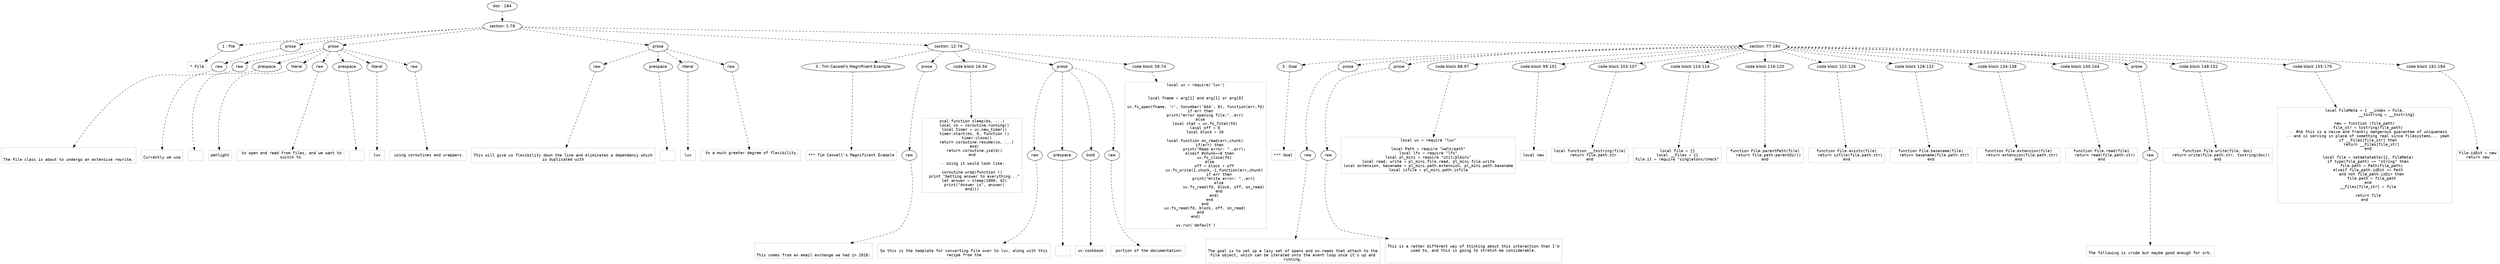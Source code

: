 digraph lpegNode {

node [fontname=Helvetica]
edge [style=dashed]

doc_0 [label="doc - 184"]


doc_0 -> { section_1}
{rank=same; section_1}

section_1 [label="section: 1-76"]


// END RANK doc_0

section_1 -> { header_2 prose_3 prose_4 prose_5 section_6 section_7}
{rank=same; header_2 prose_3 prose_4 prose_5 section_6 section_7}

header_2 [label="1 : File"]

prose_3 [label="prose"]

prose_4 [label="prose"]

prose_5 [label="prose"]

section_6 [label="section: 12-76"]

section_7 [label="section: 77-184"]


// END RANK section_1

header_2 -> leaf_8
leaf_8  [color=Gray,shape=rectangle,fontname=Inconsolata,label="* File"]
// END RANK header_2

prose_3 -> { raw_9}
{rank=same; raw_9}

raw_9 [label="raw"]


// END RANK prose_3

raw_9 -> leaf_10
leaf_10  [color=Gray,shape=rectangle,fontname=Inconsolata,label="

The File class is about to undergo an extensive rewrite.
"]
// END RANK raw_9

prose_4 -> { raw_11 prespace_12 literal_13 raw_14 prespace_15 literal_16 raw_17}
{rank=same; raw_11 prespace_12 literal_13 raw_14 prespace_15 literal_16 raw_17}

raw_11 [label="raw"]

prespace_12 [label="prespace"]

literal_13 [label="literal"]

raw_14 [label="raw"]

prespace_15 [label="prespace"]

literal_16 [label="literal"]

raw_17 [label="raw"]


// END RANK prose_4

raw_11 -> leaf_18
leaf_18  [color=Gray,shape=rectangle,fontname=Inconsolata,label="
Currently we use"]
// END RANK raw_11

prespace_12 -> leaf_19
leaf_19  [color=Gray,shape=rectangle,fontname=Inconsolata,label=" "]
// END RANK prespace_12

literal_13 -> leaf_20
leaf_20  [color=Gray,shape=rectangle,fontname=Inconsolata,label="penlight"]
// END RANK literal_13

raw_14 -> leaf_21
leaf_21  [color=Gray,shape=rectangle,fontname=Inconsolata,label=" to open and read from files, and we want to
switch to"]
// END RANK raw_14

prespace_15 -> leaf_22
leaf_22  [color=Gray,shape=rectangle,fontname=Inconsolata,label=" "]
// END RANK prespace_15

literal_16 -> leaf_23
leaf_23  [color=Gray,shape=rectangle,fontname=Inconsolata,label="luv"]
// END RANK literal_16

raw_17 -> leaf_24
leaf_24  [color=Gray,shape=rectangle,fontname=Inconsolata,label=" using coroutines and wrappers.
"]
// END RANK raw_17

prose_5 -> { raw_25 prespace_26 literal_27 raw_28}
{rank=same; raw_25 prespace_26 literal_27 raw_28}

raw_25 [label="raw"]

prespace_26 [label="prespace"]

literal_27 [label="literal"]

raw_28 [label="raw"]


// END RANK prose_5

raw_25 -> leaf_29
leaf_29  [color=Gray,shape=rectangle,fontname=Inconsolata,label="
This will give us flexibility down the line and eliminates a dependency which
is duplicated with"]
// END RANK raw_25

prespace_26 -> leaf_30
leaf_30  [color=Gray,shape=rectangle,fontname=Inconsolata,label=" "]
// END RANK prespace_26

literal_27 -> leaf_31
leaf_31  [color=Gray,shape=rectangle,fontname=Inconsolata,label="luv"]
// END RANK literal_27

raw_28 -> leaf_32
leaf_32  [color=Gray,shape=rectangle,fontname=Inconsolata,label=" to a much greater degree of flexibility.

"]
// END RANK raw_28

section_6 -> { header_33 prose_34 codeblock_35 prose_36 codeblock_37}
{rank=same; header_33 prose_34 codeblock_35 prose_36 codeblock_37}

header_33 [label="3 : Tim Caswell's Magnificent Example"]

prose_34 [label="prose"]

codeblock_35 [label="code block 16-34"]

prose_36 [label="prose"]

codeblock_37 [label="code block 39-74"]


// END RANK section_6

header_33 -> leaf_38
leaf_38  [color=Gray,shape=rectangle,fontname=Inconsolata,label="*** Tim Caswell's Magnificent Example"]
// END RANK header_33

prose_34 -> { raw_39}
{rank=same; raw_39}

raw_39 [label="raw"]


// END RANK prose_34

raw_39 -> leaf_40
leaf_40  [color=Gray,shape=rectangle,fontname=Inconsolata,label="

This comes from an email exchange we had in 2018:
"]
// END RANK raw_39

codeblock_35 -> leaf_41
leaf_41  [color=Gray,shape=rectangle,fontname=Inconsolata,label="ocal function sleep(ms, ...)
  local co = coroutine.running()
  local timer = uv.new_timer()
  timer:start(ms, 0, function ()
    timer:close()
    return coroutine.resume(co, ...)
  end)
  return coroutine.yield()
end

-- Using it would look like:

coroutine.wrap(function ()
  print \"Getting answer to everything...\"
  let answer = sleep(1000, 42)
  print(\"Answer is\", answer)
end)()"]
// END RANK codeblock_35

prose_36 -> { raw_42 prespace_43 bold_44 raw_45}
{rank=same; raw_42 prespace_43 bold_44 raw_45}

raw_42 [label="raw"]

prespace_43 [label="prespace"]

bold_44 [label="bold"]

raw_45 [label="raw"]


// END RANK prose_36

raw_42 -> leaf_46
leaf_46  [color=Gray,shape=rectangle,fontname=Inconsolata,label="
So this is the template for converting File over to luv, along with this
recipe from the"]
// END RANK raw_42

prespace_43 -> leaf_47
leaf_47  [color=Gray,shape=rectangle,fontname=Inconsolata,label=" "]
// END RANK prespace_43

bold_44 -> leaf_48
leaf_48  [color=Gray,shape=rectangle,fontname=Inconsolata,label="uv-cookbook"]
// END RANK bold_44

raw_45 -> leaf_49
leaf_49  [color=Gray,shape=rectangle,fontname=Inconsolata,label=" portion of the documentation:
"]
// END RANK raw_45

codeblock_37 -> leaf_50
leaf_50  [color=Gray,shape=rectangle,fontname=Inconsolata,label="local uv = require('luv')


local fname = arg[1] and arg[1] or arg[0]

uv.fs_open(fname, 'r', tonumber('644', 8), function(err,fd)
    if err then
        print(\"error opening file:\"..err)
    else
        local stat = uv.fs_fstat(fd)
        local off = 0
        local block = 10

        local function on_read(err,chunk)
            if(err) then
                print(\"Read error: \"..err);
            elseif #chunk==0 then
                uv.fs_close(fd)
            else
                off = block + off
                uv.fs_write(1,chunk,-1,function(err,chunk)
                    if err then
                        print(\"Write error: \"..err)
                    else
                        uv.fs_read(fd, block, off, on_read)
                    end
                end)
            end
        end
        uv.fs_read(fd, block, off, on_read)
    end
end)

uv.run('default')"]
// END RANK codeblock_37

section_7 -> { header_51 prose_52 prose_53 codeblock_54 codeblock_55 codeblock_56 codeblock_57 codeblock_58 codeblock_59 codeblock_60 codeblock_61 codeblock_62 prose_63 codeblock_64 codeblock_65 codeblock_66}
{rank=same; header_51 prose_52 prose_53 codeblock_54 codeblock_55 codeblock_56 codeblock_57 codeblock_58 codeblock_59 codeblock_60 codeblock_61 codeblock_62 prose_63 codeblock_64 codeblock_65 codeblock_66}

header_51 [label="3 : Goal"]

prose_52 [label="prose"]

prose_53 [label="prose"]

codeblock_54 [label="code block 88-97"]

codeblock_55 [label="code block 99-101"]

codeblock_56 [label="code block 103-107"]

codeblock_57 [label="code block 110-114"]

codeblock_58 [label="code block 116-120"]

codeblock_59 [label="code block 122-126"]

codeblock_60 [label="code block 128-132"]

codeblock_61 [label="code block 134-138"]

codeblock_62 [label="code block 140-144"]

prose_63 [label="prose"]

codeblock_64 [label="code block 148-152"]

codeblock_65 [label="code block 155-179"]

codeblock_66 [label="code block 181-184"]


// END RANK section_7

header_51 -> leaf_67
leaf_67  [color=Gray,shape=rectangle,fontname=Inconsolata,label="*** Goal"]
// END RANK header_51

prose_52 -> { raw_68}
{rank=same; raw_68}

raw_68 [label="raw"]


// END RANK prose_52

raw_68 -> leaf_69
leaf_69  [color=Gray,shape=rectangle,fontname=Inconsolata,label="

The goal is to set up a lazy set of opens and on-reads that attach to the
File object, which can be iterated onto the event loop once it's up and
running.
"]
// END RANK raw_68

prose_53 -> { raw_70}
{rank=same; raw_70}

raw_70 [label="raw"]


// END RANK prose_53

raw_70 -> leaf_71
leaf_71  [color=Gray,shape=rectangle,fontname=Inconsolata,label="
This is a rather different way of thinking about this interaction than I'm
used to, and this is going to stretch me considerable.


"]
// END RANK raw_70

codeblock_54 -> leaf_72
leaf_72  [color=Gray,shape=rectangle,fontname=Inconsolata,label="local uv = require \"luv\"

local Path = require \"walk/path\"
local lfs = require \"lfs\"
local pl_mini = require \"util/plmini\"
local read, write = pl_mini.file.read, pl_mini.file.write
local extension, basename = pl_mini.path.extension, pl_mini.path.basename
local isfile = pl_mini.path.isfile"]
// END RANK codeblock_54

codeblock_55 -> leaf_73
leaf_73  [color=Gray,shape=rectangle,fontname=Inconsolata,label="local new"]
// END RANK codeblock_55

codeblock_56 -> leaf_74
leaf_74  [color=Gray,shape=rectangle,fontname=Inconsolata,label="local function __tostring(file)
   return file.path.str
end"]
// END RANK codeblock_56

codeblock_57 -> leaf_75
leaf_75  [color=Gray,shape=rectangle,fontname=Inconsolata,label="local File = {}
local __Files = {}
File.it = require \"singletons/check\""]
// END RANK codeblock_57

codeblock_58 -> leaf_76
leaf_76  [color=Gray,shape=rectangle,fontname=Inconsolata,label="function File.parentPath(file)
   return file.path:parentDir()
end"]
// END RANK codeblock_58

codeblock_59 -> leaf_77
leaf_77  [color=Gray,shape=rectangle,fontname=Inconsolata,label="function File.exists(file)
   return isfile(file.path.str)
end"]
// END RANK codeblock_59

codeblock_60 -> leaf_78
leaf_78  [color=Gray,shape=rectangle,fontname=Inconsolata,label="function File.basename(file)
   return basename(file.path.str)
end"]
// END RANK codeblock_60

codeblock_61 -> leaf_79
leaf_79  [color=Gray,shape=rectangle,fontname=Inconsolata,label="function File.extension(file)
   return extension(file.path.str)
end"]
// END RANK codeblock_61

codeblock_62 -> leaf_80
leaf_80  [color=Gray,shape=rectangle,fontname=Inconsolata,label="function File.read(file)
   return read(file.path.str)
end"]
// END RANK codeblock_62

prose_63 -> { raw_81}
{rank=same; raw_81}

raw_81 [label="raw"]


// END RANK prose_63

raw_81 -> leaf_82
leaf_82  [color=Gray,shape=rectangle,fontname=Inconsolata,label="
The following is crude but maybe good enough for orb.
"]
// END RANK raw_81

codeblock_64 -> leaf_83
leaf_83  [color=Gray,shape=rectangle,fontname=Inconsolata,label="function File.write(file, doc)
   return write(file.path.str, tostring(doc))
end"]
// END RANK codeblock_64

codeblock_65 -> leaf_84
leaf_84  [color=Gray,shape=rectangle,fontname=Inconsolata,label="local FileMeta = { __index = File,
                   __tostring = __tostring}

new = function (file_path)
   file_str = tostring(file_path)
   -- #nb this is a naive and frankly dangerous guarantee of uniqueness
   -- and is serving in place of something real since filesystems... yeah
   if __Files[file_str] then
      return __Files[file_str]
   end

   local file = setmetatable({}, FileMeta)
   if type(file_path) == \"string\" then
      file.path = Path(file_path)
   elseif file_path.idEst == Path
      and not file_path.isDir then
      file.path = file_path
   end
   __Files[file_str] = file

   return file
end
"]
// END RANK codeblock_65

codeblock_66 -> leaf_85
leaf_85  [color=Gray,shape=rectangle,fontname=Inconsolata,label="File.idEst = new
return new"]
// END RANK codeblock_66


}
